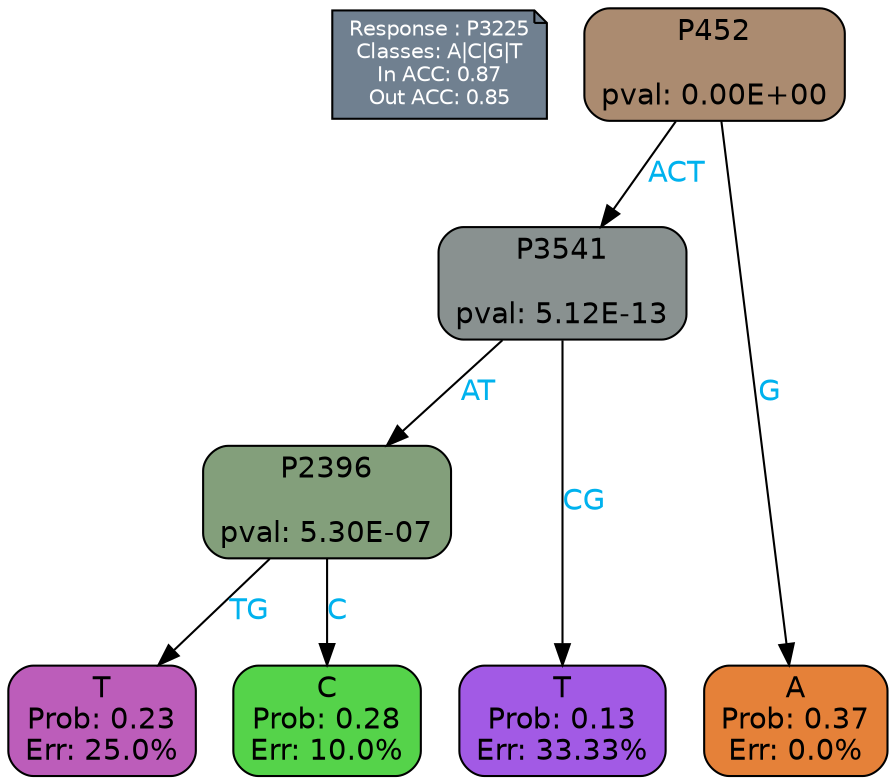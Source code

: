 digraph Tree {
node [shape=box, style="filled, rounded", color="black", fontname=helvetica] ;
graph [ranksep=equally, splines=polylines, bgcolor=transparent, dpi=600] ;
edge [fontname=helvetica] ;
LEGEND [label="Response : P3225
Classes: A|C|G|T
In ACC: 0.87
Out ACC: 0.85
",shape=note,align=left,style=filled,fillcolor="slategray",fontcolor="white",fontsize=10];1 [label="P452

pval: 0.00E+00", fillcolor="#ab8b70"] ;
2 [label="P3541

pval: 5.12E-13", fillcolor="#899190"] ;
3 [label="P2396

pval: 5.30E-07", fillcolor="#839f7b"] ;
4 [label="T
Prob: 0.23
Err: 25.0%", fillcolor="#bc5dba"] ;
5 [label="C
Prob: 0.28
Err: 10.0%", fillcolor="#55d34a"] ;
6 [label="T
Prob: 0.13
Err: 33.33%", fillcolor="#a25ae5"] ;
7 [label="A
Prob: 0.37
Err: 0.0%", fillcolor="#e58139"] ;
1 -> 2 [label="ACT",fontcolor=deepskyblue2] ;
1 -> 7 [label="G",fontcolor=deepskyblue2] ;
2 -> 3 [label="AT",fontcolor=deepskyblue2] ;
2 -> 6 [label="CG",fontcolor=deepskyblue2] ;
3 -> 4 [label="TG",fontcolor=deepskyblue2] ;
3 -> 5 [label="C",fontcolor=deepskyblue2] ;
{rank = same; 4;5;6;7;}{rank = same; LEGEND;1;}}